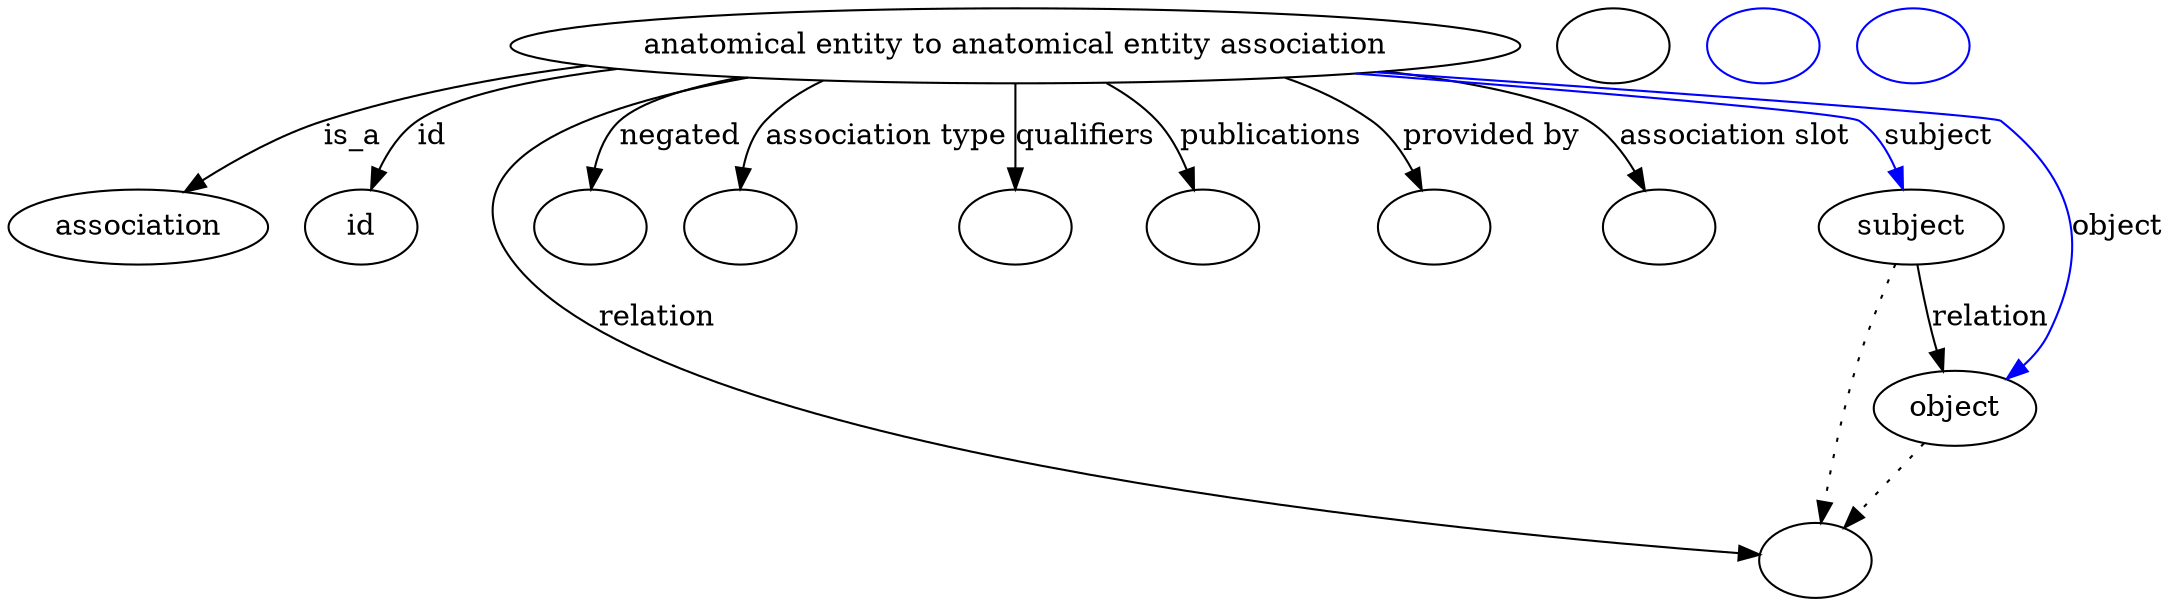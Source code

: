 digraph {
	graph [bb="0,0,871.61,281"];
	node [label="\N"];
	"anatomical entity to anatomical entity association"	 [height=0.5,
		label="anatomical entity to anatomical entity association",
		pos="422.4,263",
		width=5.1445];
	association	 [height=0.5,
		pos="49.402,177",
		width=1.3723];
	"anatomical entity to anatomical entity association" -> association	 [label=is_a,
		lp="145.68,220",
		pos="e,71.106,193.26 283.52,251.05 223.93,244.82 161.68,236.51 133.85,227 114.71,220.46 95.165,209.23 79.704,199.07"];
	id	 [height=0.5,
		pos="143.4,177",
		width=0.75];
	"anatomical entity to anatomical entity association" -> id	 [color=black,
		label=id,
		lp="179.85,220",
		pos="e,149.48,194.63 274.05,252.15 231.16,246.72 191.15,238.71 173.51,227 165.08,221.4 158.65,212.56 153.93,203.86",
		style=solid];
	relation	 [color=black,
		height=0.5,
		label="",
		pos="730.4,18",
		width=0.75];
	"anatomical entity to anatomical entity association" -> relation	 [color=black,
		label=relation,
		lp="277.78,134",
		pos="e,703.55,21.146 322.86,247.79 254.46,232.93 181.9,205.58 217.4,159 276.4,81.599 585.88,36.083 693.49,22.407",
		style=solid];
	negated	 [color=black,
		height=0.5,
		label="",
		pos="253.4,177",
		width=0.75];
	"anatomical entity to anatomical entity association" -> negated	 [color=black,
		label=negated,
		lp="298.17,220",
		pos="e,257.32,195.17 331.22,247.28 307.13,241.68 285.23,234.8 275.87,227 268.93,221.22 264.05,212.86 260.66,204.62",
		style=solid];
	"association type"	 [color=black,
		height=0.5,
		label="",
		pos="325.4,177",
		width=0.75];
	"anatomical entity to anatomical entity association" -> "association type"	 [color=black,
		label="association type",
		lp="374.31,220",
		pos="e,322.05,195.27 351.61,246.33 342.68,241.46 334.58,235.15 328.59,227 324.06,220.83 322.26,213 321.86,205.37",
		style=solid];
	qualifiers	 [color=black,
		height=0.5,
		label="",
		pos="422.4,177",
		width=0.75];
	"anatomical entity to anatomical entity association" -> qualifiers	 [color=black,
		label=qualifiers,
		lp="448.45,220",
		pos="e,422.4,195.21 422.4,244.76 422.4,233.36 422.4,218.43 422.4,205.49",
		style=solid];
	publications	 [color=black,
		height=0.5,
		label="",
		pos="497.4,177",
		width=0.75];
	"anatomical entity to anatomical entity association" -> publications	 [color=black,
		label=publications,
		lp="518.62,220",
		pos="e,492.23,195 454.76,245.24 462.21,240.07 469.64,233.92 475.4,227 480.86,220.44 485.2,212.31 488.54,204.53",
		style=solid];
	"provided by"	 [color=black,
		height=0.5,
		label="",
		pos="588.4,177",
		width=0.75];
	"anatomical entity to anatomical entity association" -> "provided by"	 [color=black,
		label="provided by",
		lp="604.03,220",
		pos="e,581.12,194.69 502,246.67 525.23,240.81 546.93,233.94 556.4,227 564.58,221.01 571.2,212.24 576.25,203.7",
		style=solid];
	"association slot"	 [color=black,
		height=0.5,
		label="",
		pos="678.4,177",
		width=0.75];
	"anatomical entity to anatomical entity association" -> "association slot"	 [color=black,
		label="association slot",
		lp="699.37,220",
		pos="e,669.9,194.61 551.28,250.03 589.42,244.42 625.29,236.84 641.4,227 650.8,221.26 658.58,212.15 664.55,203.28",
		style=solid];
	subject	 [height=0.5,
		pos="771.4,177",
		width=0.97656];
	"anatomical entity to anatomical entity association" -> subject	 [color=blue,
		label=subject,
		lp="778.23,220",
		pos="e,767.05,195.18 551.79,250.03 640.23,240.94 742.22,229.91 746.4,227 754.15,221.6 759.62,213.07 763.43,204.58",
		style=solid];
	object	 [height=0.5,
		pos="790.4,91",
		width=0.88096];
	"anatomical entity to anatomical entity association" -> object	 [color=blue,
		label=object,
		lp="854.51,177",
		pos="e,810.73,104.82 556.07,250.54 665.27,240.32 801.76,227.47 802.4,227 839.24,199.59 846.55,169.19 828.4,127 826.01,121.44 822.29,116.33 \
818.09,111.82",
		style=solid];
	association_id	 [color=black,
		height=0.5,
		label="",
		pos="652.4,263",
		width=0.75];
	subject -> relation	 [pos="e,733.56,35.918 765.08,159.26 760.37,145.63 753.98,126.27 749.4,109 743.83,88.005 738.87,63.934 735.41,45.824",
		style=dotted];
	subject -> object	 [label=relation,
		lp="802.78,134",
		pos="e,786.44,108.92 775.43,158.76 777.99,147.17 781.36,131.93 784.25,118.84"];
	"anatomical entity to anatomical entity association subject"	 [color=blue,
		height=0.5,
		label="",
		pos="724.4,263",
		width=0.75];
	object -> relation	 [pos="e,743.55,33.998 776.79,74.435 768.85,64.781 758.71,52.443 749.94,41.766",
		style=dotted];
	"anatomical entity to anatomical entity association object"	 [color=blue,
		height=0.5,
		label="",
		pos="796.4,263",
		width=0.75];
}
